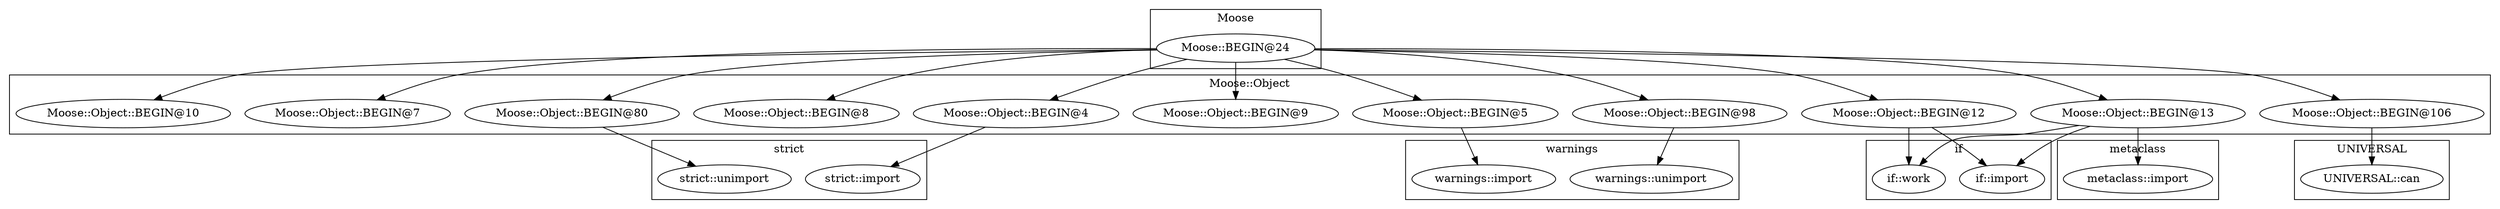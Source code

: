 digraph {
graph [overlap=false]
subgraph cluster_if {
	label="if";
	"if::import";
	"if::work";
}
subgraph cluster_warnings {
	label="warnings";
	"warnings::unimport";
	"warnings::import";
}
subgraph cluster_Moose {
	label="Moose";
	"Moose::BEGIN@24";
}
subgraph cluster_metaclass {
	label="metaclass";
	"metaclass::import";
}
subgraph cluster_UNIVERSAL {
	label="UNIVERSAL";
	"UNIVERSAL::can";
}
subgraph cluster_strict {
	label="strict";
	"strict::import";
	"strict::unimport";
}
subgraph cluster_Moose_Object {
	label="Moose::Object";
	"Moose::Object::BEGIN@80";
	"Moose::Object::BEGIN@98";
	"Moose::Object::BEGIN@13";
	"Moose::Object::BEGIN@12";
	"Moose::Object::BEGIN@5";
	"Moose::Object::BEGIN@9";
	"Moose::Object::BEGIN@106";
	"Moose::Object::BEGIN@8";
	"Moose::Object::BEGIN@4";
	"Moose::Object::BEGIN@7";
	"Moose::Object::BEGIN@10";
}
"Moose::Object::BEGIN@98" -> "warnings::unimport";
"Moose::BEGIN@24" -> "Moose::Object::BEGIN@12";
"Moose::BEGIN@24" -> "Moose::Object::BEGIN@5";
"Moose::Object::BEGIN@12" -> "if::work";
"Moose::Object::BEGIN@13" -> "if::work";
"Moose::Object::BEGIN@13" -> "metaclass::import";
"Moose::BEGIN@24" -> "Moose::Object::BEGIN@13";
"Moose::Object::BEGIN@12" -> "if::import";
"Moose::Object::BEGIN@13" -> "if::import";
"Moose::Object::BEGIN@106" -> "UNIVERSAL::can";
"Moose::BEGIN@24" -> "Moose::Object::BEGIN@7";
"Moose::BEGIN@24" -> "Moose::Object::BEGIN@10";
"Moose::Object::BEGIN@80" -> "strict::unimport";
"Moose::Object::BEGIN@5" -> "warnings::import";
"Moose::BEGIN@24" -> "Moose::Object::BEGIN@80";
"Moose::BEGIN@24" -> "Moose::Object::BEGIN@9";
"Moose::BEGIN@24" -> "Moose::Object::BEGIN@106";
"Moose::BEGIN@24" -> "Moose::Object::BEGIN@4";
"Moose::BEGIN@24" -> "Moose::Object::BEGIN@8";
"Moose::BEGIN@24" -> "Moose::Object::BEGIN@98";
"Moose::Object::BEGIN@4" -> "strict::import";
}
